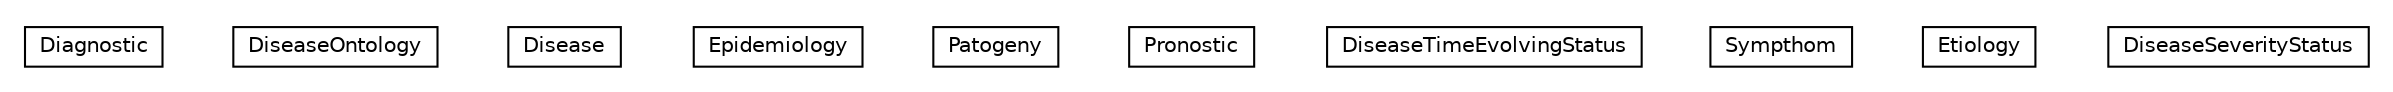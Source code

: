 #!/usr/local/bin/dot
#
# Class diagram 
# Generated by UMLGraph version R5_6-24-gf6e263 (http://www.umlgraph.org/)
#

digraph G {
	edge [fontname="Helvetica",fontsize=10,labelfontname="Helvetica",labelfontsize=10];
	node [fontname="Helvetica",fontsize=10,shape=plaintext];
	nodesep=0.25;
	ranksep=0.5;
	// org.universAAL.ontology.disease.owl.Diagnostic
	c416235 [label=<<table title="org.universAAL.ontology.disease.owl.Diagnostic" border="0" cellborder="1" cellspacing="0" cellpadding="2" port="p" href="./Diagnostic.html">
		<tr><td><table border="0" cellspacing="0" cellpadding="1">
<tr><td align="center" balign="center"> Diagnostic </td></tr>
		</table></td></tr>
		</table>>, URL="./Diagnostic.html", fontname="Helvetica", fontcolor="black", fontsize=10.0];
	// org.universAAL.ontology.disease.owl.DiseaseOntology
	c416236 [label=<<table title="org.universAAL.ontology.disease.owl.DiseaseOntology" border="0" cellborder="1" cellspacing="0" cellpadding="2" port="p" href="./DiseaseOntology.html">
		<tr><td><table border="0" cellspacing="0" cellpadding="1">
<tr><td align="center" balign="center"> DiseaseOntology </td></tr>
		</table></td></tr>
		</table>>, URL="./DiseaseOntology.html", fontname="Helvetica", fontcolor="black", fontsize=10.0];
	// org.universAAL.ontology.disease.owl.Disease
	c416237 [label=<<table title="org.universAAL.ontology.disease.owl.Disease" border="0" cellborder="1" cellspacing="0" cellpadding="2" port="p" href="./Disease.html">
		<tr><td><table border="0" cellspacing="0" cellpadding="1">
<tr><td align="center" balign="center"> Disease </td></tr>
		</table></td></tr>
		</table>>, URL="./Disease.html", fontname="Helvetica", fontcolor="black", fontsize=10.0];
	// org.universAAL.ontology.disease.owl.Epidemiology
	c416238 [label=<<table title="org.universAAL.ontology.disease.owl.Epidemiology" border="0" cellborder="1" cellspacing="0" cellpadding="2" port="p" href="./Epidemiology.html">
		<tr><td><table border="0" cellspacing="0" cellpadding="1">
<tr><td align="center" balign="center"> Epidemiology </td></tr>
		</table></td></tr>
		</table>>, URL="./Epidemiology.html", fontname="Helvetica", fontcolor="black", fontsize=10.0];
	// org.universAAL.ontology.disease.owl.Patogeny
	c416239 [label=<<table title="org.universAAL.ontology.disease.owl.Patogeny" border="0" cellborder="1" cellspacing="0" cellpadding="2" port="p" href="./Patogeny.html">
		<tr><td><table border="0" cellspacing="0" cellpadding="1">
<tr><td align="center" balign="center"> Patogeny </td></tr>
		</table></td></tr>
		</table>>, URL="./Patogeny.html", fontname="Helvetica", fontcolor="black", fontsize=10.0];
	// org.universAAL.ontology.disease.owl.Pronostic
	c416240 [label=<<table title="org.universAAL.ontology.disease.owl.Pronostic" border="0" cellborder="1" cellspacing="0" cellpadding="2" port="p" href="./Pronostic.html">
		<tr><td><table border="0" cellspacing="0" cellpadding="1">
<tr><td align="center" balign="center"> Pronostic </td></tr>
		</table></td></tr>
		</table>>, URL="./Pronostic.html", fontname="Helvetica", fontcolor="black", fontsize=10.0];
	// org.universAAL.ontology.disease.owl.DiseaseTimeEvolvingStatus
	c416241 [label=<<table title="org.universAAL.ontology.disease.owl.DiseaseTimeEvolvingStatus" border="0" cellborder="1" cellspacing="0" cellpadding="2" port="p" href="./DiseaseTimeEvolvingStatus.html">
		<tr><td><table border="0" cellspacing="0" cellpadding="1">
<tr><td align="center" balign="center"> DiseaseTimeEvolvingStatus </td></tr>
		</table></td></tr>
		</table>>, URL="./DiseaseTimeEvolvingStatus.html", fontname="Helvetica", fontcolor="black", fontsize=10.0];
	// org.universAAL.ontology.disease.owl.Sympthom
	c416242 [label=<<table title="org.universAAL.ontology.disease.owl.Sympthom" border="0" cellborder="1" cellspacing="0" cellpadding="2" port="p" href="./Sympthom.html">
		<tr><td><table border="0" cellspacing="0" cellpadding="1">
<tr><td align="center" balign="center"> Sympthom </td></tr>
		</table></td></tr>
		</table>>, URL="./Sympthom.html", fontname="Helvetica", fontcolor="black", fontsize=10.0];
	// org.universAAL.ontology.disease.owl.Etiology
	c416243 [label=<<table title="org.universAAL.ontology.disease.owl.Etiology" border="0" cellborder="1" cellspacing="0" cellpadding="2" port="p" href="./Etiology.html">
		<tr><td><table border="0" cellspacing="0" cellpadding="1">
<tr><td align="center" balign="center"> Etiology </td></tr>
		</table></td></tr>
		</table>>, URL="./Etiology.html", fontname="Helvetica", fontcolor="black", fontsize=10.0];
	// org.universAAL.ontology.disease.owl.DiseaseSeverityStatus
	c416244 [label=<<table title="org.universAAL.ontology.disease.owl.DiseaseSeverityStatus" border="0" cellborder="1" cellspacing="0" cellpadding="2" port="p" href="./DiseaseSeverityStatus.html">
		<tr><td><table border="0" cellspacing="0" cellpadding="1">
<tr><td align="center" balign="center"> DiseaseSeverityStatus </td></tr>
		</table></td></tr>
		</table>>, URL="./DiseaseSeverityStatus.html", fontname="Helvetica", fontcolor="black", fontsize=10.0];
}

